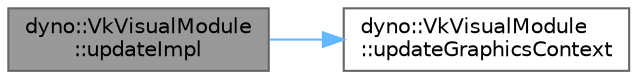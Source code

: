 digraph "dyno::VkVisualModule::updateImpl"
{
 // LATEX_PDF_SIZE
  bgcolor="transparent";
  edge [fontname=Helvetica,fontsize=10,labelfontname=Helvetica,labelfontsize=10];
  node [fontname=Helvetica,fontsize=10,shape=box,height=0.2,width=0.4];
  rankdir="LR";
  Node1 [id="Node000001",label="dyno::VkVisualModule\l::updateImpl",height=0.2,width=0.4,color="gray40", fillcolor="grey60", style="filled", fontcolor="black",tooltip=" "];
  Node1 -> Node2 [id="edge1_Node000001_Node000002",color="steelblue1",style="solid",tooltip=" "];
  Node2 [id="Node000002",label="dyno::VkVisualModule\l::updateGraphicsContext",height=0.2,width=0.4,color="grey40", fillcolor="white", style="filled",URL="$classdyno_1_1_vk_visual_module.html#aa28d3d30a8c3def605ef1bdc76b17485",tooltip=" "];
}
